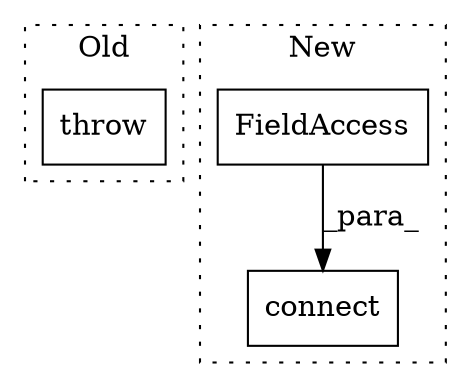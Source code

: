 digraph G {
subgraph cluster0 {
1 [label="throw" a="53" s="2239" l="6" shape="box"];
label = "Old";
style="dotted";
}
subgraph cluster1 {
2 [label="connect" a="32" s="1994,2014" l="8,1" shape="box"];
3 [label="FieldAccess" a="22" s="2002" l="12" shape="box"];
label = "New";
style="dotted";
}
3 -> 2 [label="_para_"];
}